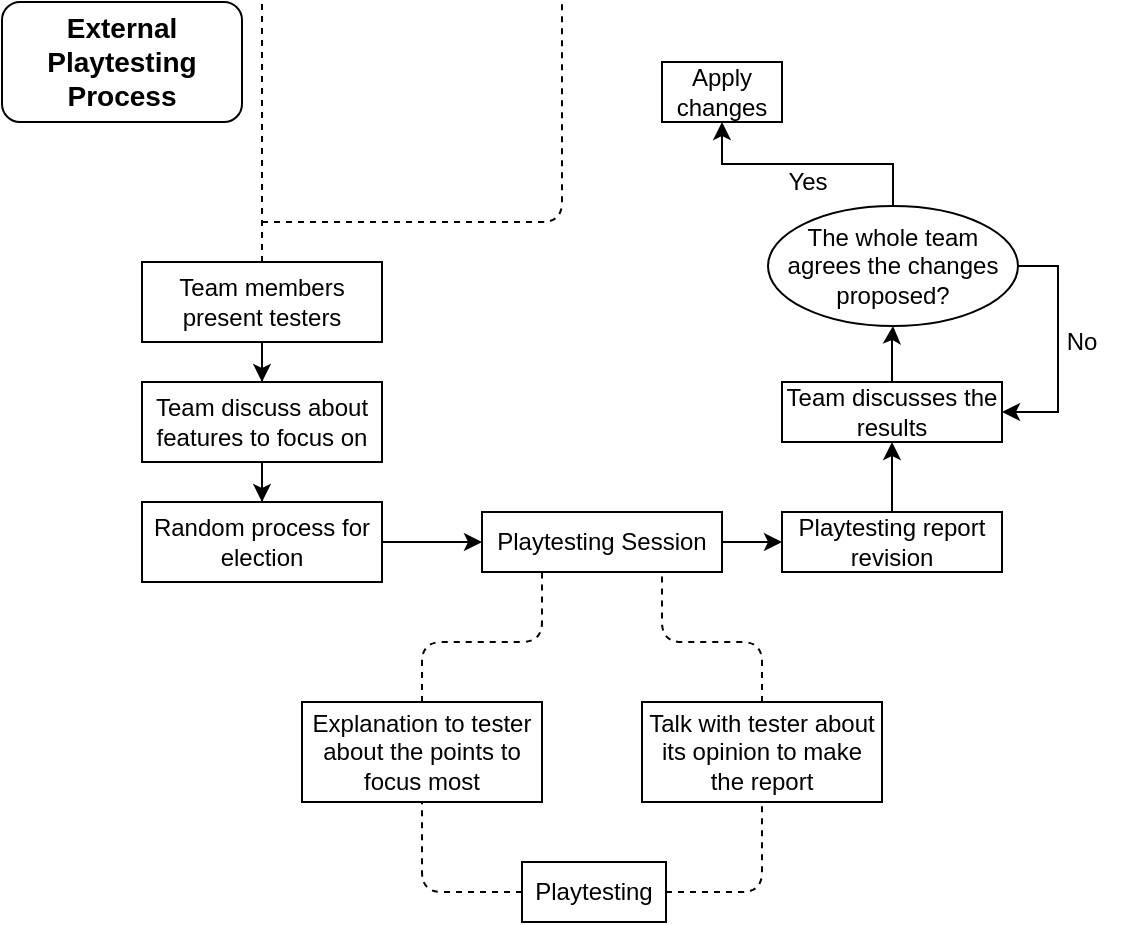 <mxfile version="14.4.3" type="device"><diagram id="uq6or2-wydmSGPbTyh0R" name="Page-1"><mxGraphModel dx="852" dy="494" grid="1" gridSize="10" guides="1" tooltips="1" connect="1" arrows="1" fold="1" page="1" pageScale="1" pageWidth="827" pageHeight="1169" math="0" shadow="0"><root><mxCell id="0"/><mxCell id="1" parent="0"/><mxCell id="dfWt3qV_KgzM12eeSqGI-2" value="&lt;font style=&quot;font-size: 14px&quot;&gt;&lt;b&gt;External Playtesting Process&lt;/b&gt;&lt;/font&gt;" style="rounded=1;whiteSpace=wrap;html=1;" parent="1" vertex="1"><mxGeometry x="20" y="20" width="120" height="60" as="geometry"/></mxCell><mxCell id="dfWt3qV_KgzM12eeSqGI-10" value="No" style="text;html=1;strokeColor=none;fillColor=none;align=center;verticalAlign=middle;whiteSpace=wrap;rounded=0;" parent="1" vertex="1"><mxGeometry x="540" y="180" width="40" height="20" as="geometry"/></mxCell><mxCell id="dfWt3qV_KgzM12eeSqGI-18" value="Yes" style="text;html=1;strokeColor=none;fillColor=none;align=center;verticalAlign=middle;whiteSpace=wrap;rounded=0;" parent="1" vertex="1"><mxGeometry x="403" y="100" width="40" height="20" as="geometry"/></mxCell><mxCell id="JXemoetsuIb0XYkmfY17-1" value="" style="endArrow=none;dashed=1;html=1;exitX=0.5;exitY=0;exitDx=0;exitDy=0;" edge="1" parent="1" source="JXemoetsuIb0XYkmfY17-3"><mxGeometry width="50" height="50" relative="1" as="geometry"><mxPoint x="150" y="250" as="sourcePoint"/><mxPoint x="150" y="20" as="targetPoint"/></mxGeometry></mxCell><mxCell id="JXemoetsuIb0XYkmfY17-2" value="" style="endArrow=none;dashed=1;html=1;" edge="1" parent="1"><mxGeometry width="50" height="50" relative="1" as="geometry"><mxPoint x="150" y="130" as="sourcePoint"/><mxPoint x="300" y="20" as="targetPoint"/><Array as="points"><mxPoint x="300" y="130"/></Array></mxGeometry></mxCell><mxCell id="JXemoetsuIb0XYkmfY17-9" value="" style="edgeStyle=orthogonalEdgeStyle;rounded=0;orthogonalLoop=1;jettySize=auto;html=1;" edge="1" parent="1" source="JXemoetsuIb0XYkmfY17-3" target="JXemoetsuIb0XYkmfY17-8"><mxGeometry relative="1" as="geometry"/></mxCell><mxCell id="JXemoetsuIb0XYkmfY17-3" value="Team members present testers" style="rounded=0;whiteSpace=wrap;html=1;" vertex="1" parent="1"><mxGeometry x="90" y="150" width="120" height="40" as="geometry"/></mxCell><mxCell id="JXemoetsuIb0XYkmfY17-7" value="" style="edgeStyle=orthogonalEdgeStyle;rounded=0;orthogonalLoop=1;jettySize=auto;html=1;" edge="1" parent="1" source="JXemoetsuIb0XYkmfY17-4" target="JXemoetsuIb0XYkmfY17-6"><mxGeometry relative="1" as="geometry"/></mxCell><mxCell id="JXemoetsuIb0XYkmfY17-4" value="Random process for election" style="rounded=0;whiteSpace=wrap;html=1;" vertex="1" parent="1"><mxGeometry x="90" y="270" width="120" height="40" as="geometry"/></mxCell><mxCell id="JXemoetsuIb0XYkmfY17-13" value="" style="edgeStyle=orthogonalEdgeStyle;rounded=0;orthogonalLoop=1;jettySize=auto;html=1;" edge="1" parent="1" source="JXemoetsuIb0XYkmfY17-6" target="JXemoetsuIb0XYkmfY17-12"><mxGeometry relative="1" as="geometry"/></mxCell><mxCell id="JXemoetsuIb0XYkmfY17-6" value="Playtesting Session" style="rounded=0;whiteSpace=wrap;html=1;" vertex="1" parent="1"><mxGeometry x="260" y="275" width="120" height="30" as="geometry"/></mxCell><mxCell id="JXemoetsuIb0XYkmfY17-11" value="" style="edgeStyle=orthogonalEdgeStyle;rounded=0;orthogonalLoop=1;jettySize=auto;html=1;" edge="1" parent="1" source="JXemoetsuIb0XYkmfY17-8" target="JXemoetsuIb0XYkmfY17-4"><mxGeometry relative="1" as="geometry"/></mxCell><mxCell id="JXemoetsuIb0XYkmfY17-8" value="Team discuss about features to focus on" style="rounded=0;whiteSpace=wrap;html=1;" vertex="1" parent="1"><mxGeometry x="90" y="210" width="120" height="40" as="geometry"/></mxCell><mxCell id="JXemoetsuIb0XYkmfY17-15" value="" style="edgeStyle=orthogonalEdgeStyle;rounded=0;orthogonalLoop=1;jettySize=auto;html=1;" edge="1" parent="1" source="JXemoetsuIb0XYkmfY17-12" target="JXemoetsuIb0XYkmfY17-14"><mxGeometry relative="1" as="geometry"/></mxCell><mxCell id="JXemoetsuIb0XYkmfY17-12" value="Playtesting report revision" style="rounded=0;whiteSpace=wrap;html=1;" vertex="1" parent="1"><mxGeometry x="410" y="275" width="110" height="30" as="geometry"/></mxCell><mxCell id="JXemoetsuIb0XYkmfY17-24" value="" style="edgeStyle=orthogonalEdgeStyle;rounded=0;orthogonalLoop=1;jettySize=auto;html=1;entryX=0.5;entryY=1;entryDx=0;entryDy=0;" edge="1" parent="1" source="JXemoetsuIb0XYkmfY17-14" target="JXemoetsuIb0XYkmfY17-25"><mxGeometry relative="1" as="geometry"><mxPoint x="465" y="180" as="targetPoint"/></mxGeometry></mxCell><mxCell id="JXemoetsuIb0XYkmfY17-14" value="Team discusses the results" style="rounded=0;whiteSpace=wrap;html=1;" vertex="1" parent="1"><mxGeometry x="410" y="210" width="110" height="30" as="geometry"/></mxCell><mxCell id="JXemoetsuIb0XYkmfY17-16" value="" style="endArrow=none;dashed=1;html=1;entryX=0.25;entryY=1;entryDx=0;entryDy=0;exitX=0.5;exitY=0;exitDx=0;exitDy=0;" edge="1" parent="1" source="JXemoetsuIb0XYkmfY17-17" target="JXemoetsuIb0XYkmfY17-6"><mxGeometry width="50" height="50" relative="1" as="geometry"><mxPoint x="260" y="390" as="sourcePoint"/><mxPoint x="440" y="260" as="targetPoint"/><Array as="points"><mxPoint x="230" y="340"/><mxPoint x="290" y="340"/></Array></mxGeometry></mxCell><mxCell id="JXemoetsuIb0XYkmfY17-17" value="Explanation to tester about the points to focus most" style="rounded=0;whiteSpace=wrap;html=1;" vertex="1" parent="1"><mxGeometry x="170" y="370" width="120" height="50" as="geometry"/></mxCell><mxCell id="JXemoetsuIb0XYkmfY17-18" value="" style="endArrow=none;dashed=1;html=1;entryX=0.5;entryY=1;entryDx=0;entryDy=0;exitX=0;exitY=0.5;exitDx=0;exitDy=0;" edge="1" parent="1" source="JXemoetsuIb0XYkmfY17-19" target="JXemoetsuIb0XYkmfY17-17"><mxGeometry width="50" height="50" relative="1" as="geometry"><mxPoint x="300" y="490" as="sourcePoint"/><mxPoint x="440" y="450" as="targetPoint"/><Array as="points"><mxPoint x="230" y="465"/></Array></mxGeometry></mxCell><mxCell id="JXemoetsuIb0XYkmfY17-19" value="Playtesting" style="rounded=0;whiteSpace=wrap;html=1;" vertex="1" parent="1"><mxGeometry x="280" y="450" width="72" height="30" as="geometry"/></mxCell><mxCell id="JXemoetsuIb0XYkmfY17-20" value="" style="endArrow=none;dashed=1;html=1;exitX=1;exitY=0.5;exitDx=0;exitDy=0;entryX=0.5;entryY=1;entryDx=0;entryDy=0;" edge="1" parent="1" source="JXemoetsuIb0XYkmfY17-19" target="JXemoetsuIb0XYkmfY17-21"><mxGeometry width="50" height="50" relative="1" as="geometry"><mxPoint x="390" y="320" as="sourcePoint"/><mxPoint x="400" y="420" as="targetPoint"/><Array as="points"><mxPoint x="400" y="465"/></Array></mxGeometry></mxCell><mxCell id="JXemoetsuIb0XYkmfY17-21" value="Talk with tester about its opinion to make the report" style="rounded=0;whiteSpace=wrap;html=1;" vertex="1" parent="1"><mxGeometry x="340" y="370" width="120" height="50" as="geometry"/></mxCell><mxCell id="JXemoetsuIb0XYkmfY17-22" value="" style="endArrow=none;dashed=1;html=1;entryX=0.75;entryY=1;entryDx=0;entryDy=0;exitX=0.5;exitY=0;exitDx=0;exitDy=0;" edge="1" parent="1" source="JXemoetsuIb0XYkmfY17-21" target="JXemoetsuIb0XYkmfY17-6"><mxGeometry width="50" height="50" relative="1" as="geometry"><mxPoint x="340" y="370" as="sourcePoint"/><mxPoint x="400" y="305" as="targetPoint"/><Array as="points"><mxPoint x="400" y="340"/><mxPoint x="350" y="340"/></Array></mxGeometry></mxCell><mxCell id="JXemoetsuIb0XYkmfY17-26" style="edgeStyle=orthogonalEdgeStyle;rounded=0;orthogonalLoop=1;jettySize=auto;html=1;exitX=0.5;exitY=0;exitDx=0;exitDy=0;entryX=0.5;entryY=1;entryDx=0;entryDy=0;" edge="1" parent="1" source="JXemoetsuIb0XYkmfY17-25" target="JXemoetsuIb0XYkmfY17-27"><mxGeometry relative="1" as="geometry"><mxPoint x="370" y="60" as="targetPoint"/></mxGeometry></mxCell><mxCell id="JXemoetsuIb0XYkmfY17-28" style="edgeStyle=orthogonalEdgeStyle;rounded=0;orthogonalLoop=1;jettySize=auto;html=1;exitX=1;exitY=0.5;exitDx=0;exitDy=0;entryX=1;entryY=0.5;entryDx=0;entryDy=0;" edge="1" parent="1" source="JXemoetsuIb0XYkmfY17-25" target="JXemoetsuIb0XYkmfY17-14"><mxGeometry relative="1" as="geometry"/></mxCell><mxCell id="JXemoetsuIb0XYkmfY17-25" value="&lt;span&gt;The whole team agrees the changes proposed?&lt;/span&gt;" style="ellipse;whiteSpace=wrap;html=1;" vertex="1" parent="1"><mxGeometry x="403" y="122" width="125" height="60" as="geometry"/></mxCell><mxCell id="JXemoetsuIb0XYkmfY17-27" value="Apply changes" style="rounded=0;whiteSpace=wrap;html=1;" vertex="1" parent="1"><mxGeometry x="350" y="50" width="60" height="30" as="geometry"/></mxCell></root></mxGraphModel></diagram></mxfile>